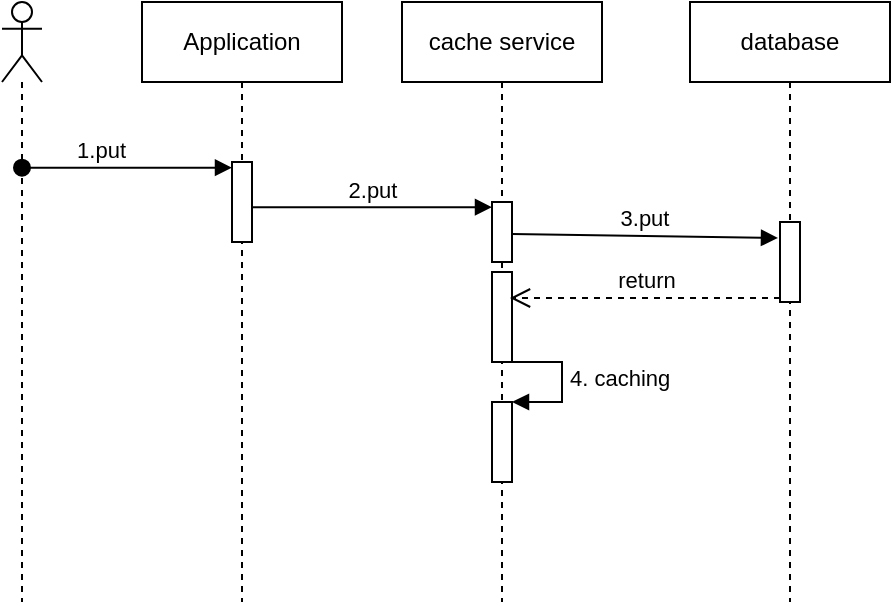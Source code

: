 <mxfile version="14.8.5" type="github">
  <diagram id="Z4AKtYrA0xERn5aJpjcW" name="Page-1">
    <mxGraphModel dx="1186" dy="607" grid="1" gridSize="10" guides="1" tooltips="1" connect="1" arrows="1" fold="1" page="1" pageScale="1" pageWidth="827" pageHeight="1169" math="0" shadow="0">
      <root>
        <mxCell id="0" />
        <mxCell id="1" parent="0" />
        <mxCell id="TtOdsmfDPJnBqmSysK0O-3" value="" style="shape=umlLifeline;participant=umlActor;perimeter=lifelinePerimeter;whiteSpace=wrap;html=1;container=1;collapsible=0;recursiveResize=0;verticalAlign=top;spacingTop=36;outlineConnect=0;" parent="1" vertex="1">
          <mxGeometry x="70" y="110" width="20" height="300" as="geometry" />
        </mxCell>
        <mxCell id="TtOdsmfDPJnBqmSysK0O-4" value="Application" style="shape=umlLifeline;perimeter=lifelinePerimeter;whiteSpace=wrap;html=1;container=1;collapsible=0;recursiveResize=0;outlineConnect=0;" parent="1" vertex="1">
          <mxGeometry x="140" y="110" width="100" height="300" as="geometry" />
        </mxCell>
        <mxCell id="TtOdsmfDPJnBqmSysK0O-12" value="" style="html=1;points=[];perimeter=orthogonalPerimeter;" parent="TtOdsmfDPJnBqmSysK0O-4" vertex="1">
          <mxGeometry x="45" y="80" width="10" height="40" as="geometry" />
        </mxCell>
        <mxCell id="TtOdsmfDPJnBqmSysK0O-5" value="cache service" style="shape=umlLifeline;perimeter=lifelinePerimeter;whiteSpace=wrap;html=1;container=1;collapsible=0;recursiveResize=0;outlineConnect=0;" parent="1" vertex="1">
          <mxGeometry x="270" y="110" width="100" height="300" as="geometry" />
        </mxCell>
        <mxCell id="TtOdsmfDPJnBqmSysK0O-19" value="" style="html=1;points=[];perimeter=orthogonalPerimeter;" parent="TtOdsmfDPJnBqmSysK0O-5" vertex="1">
          <mxGeometry x="45" y="100" width="10" height="30" as="geometry" />
        </mxCell>
        <mxCell id="Wp8eUYSG2Fd3IXn9Nswp-6" value="" style="html=1;points=[];perimeter=orthogonalPerimeter;" parent="TtOdsmfDPJnBqmSysK0O-5" vertex="1">
          <mxGeometry x="45" y="135" width="10" height="45" as="geometry" />
        </mxCell>
        <mxCell id="Wp8eUYSG2Fd3IXn9Nswp-14" value="" style="html=1;points=[];perimeter=orthogonalPerimeter;" parent="TtOdsmfDPJnBqmSysK0O-5" vertex="1">
          <mxGeometry x="45" y="200" width="10" height="40" as="geometry" />
        </mxCell>
        <mxCell id="Wp8eUYSG2Fd3IXn9Nswp-15" value="4. caching" style="edgeStyle=orthogonalEdgeStyle;html=1;align=left;spacingLeft=2;endArrow=block;rounded=0;entryX=1;entryY=0;" parent="TtOdsmfDPJnBqmSysK0O-5" target="Wp8eUYSG2Fd3IXn9Nswp-14" edge="1">
          <mxGeometry relative="1" as="geometry">
            <mxPoint x="50" y="180" as="sourcePoint" />
            <Array as="points">
              <mxPoint x="80" y="180" />
            </Array>
          </mxGeometry>
        </mxCell>
        <mxCell id="TtOdsmfDPJnBqmSysK0O-6" value="database" style="shape=umlLifeline;perimeter=lifelinePerimeter;whiteSpace=wrap;html=1;container=1;collapsible=0;recursiveResize=0;outlineConnect=0;" parent="1" vertex="1">
          <mxGeometry x="414" y="110" width="100" height="300" as="geometry" />
        </mxCell>
        <mxCell id="Wp8eUYSG2Fd3IXn9Nswp-1" value="" style="html=1;points=[];perimeter=orthogonalPerimeter;" parent="TtOdsmfDPJnBqmSysK0O-6" vertex="1">
          <mxGeometry x="45" y="110" width="10" height="40" as="geometry" />
        </mxCell>
        <mxCell id="TtOdsmfDPJnBqmSysK0O-13" value="1.put" style="html=1;verticalAlign=bottom;startArrow=oval;endArrow=block;startSize=8;entryX=0;entryY=0.071;entryDx=0;entryDy=0;entryPerimeter=0;align=right;" parent="1" source="TtOdsmfDPJnBqmSysK0O-3" target="TtOdsmfDPJnBqmSysK0O-12" edge="1">
          <mxGeometry relative="1" as="geometry">
            <mxPoint x="145" y="190" as="sourcePoint" />
          </mxGeometry>
        </mxCell>
        <mxCell id="TtOdsmfDPJnBqmSysK0O-20" value="2.put" style="html=1;verticalAlign=bottom;endArrow=block;entryX=0;entryY=0.087;entryDx=0;entryDy=0;entryPerimeter=0;" parent="1" source="TtOdsmfDPJnBqmSysK0O-12" target="TtOdsmfDPJnBqmSysK0O-19" edge="1">
          <mxGeometry relative="1" as="geometry">
            <mxPoint x="245" y="210" as="sourcePoint" />
          </mxGeometry>
        </mxCell>
        <mxCell id="Wp8eUYSG2Fd3IXn9Nswp-2" value="3.put" style="html=1;verticalAlign=bottom;endArrow=block;entryX=-0.1;entryY=0.2;exitX=1;exitY=0.533;exitDx=0;exitDy=0;exitPerimeter=0;entryDx=0;entryDy=0;entryPerimeter=0;" parent="1" source="TtOdsmfDPJnBqmSysK0O-19" target="Wp8eUYSG2Fd3IXn9Nswp-1" edge="1">
          <mxGeometry relative="1" as="geometry">
            <mxPoint x="389" y="210" as="sourcePoint" />
          </mxGeometry>
        </mxCell>
        <mxCell id="Wp8eUYSG2Fd3IXn9Nswp-3" value="return" style="html=1;verticalAlign=bottom;endArrow=open;dashed=1;endSize=8;exitX=0;exitY=0.95;" parent="1" source="Wp8eUYSG2Fd3IXn9Nswp-1" edge="1">
          <mxGeometry relative="1" as="geometry">
            <mxPoint x="324" y="258" as="targetPoint" />
          </mxGeometry>
        </mxCell>
      </root>
    </mxGraphModel>
  </diagram>
</mxfile>
